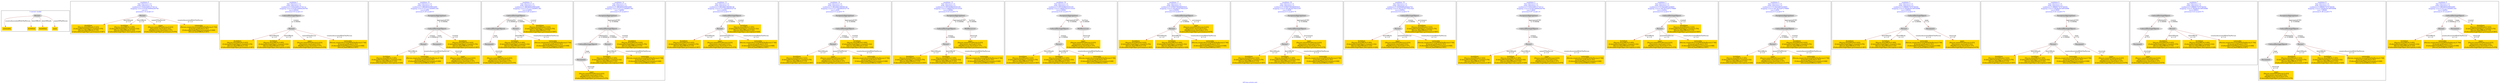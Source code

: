 digraph n0 {
fontcolor="blue"
remincross="true"
label="s03-ima-artists.xml"
subgraph cluster_0 {
label="1-correct model"
n2[style="filled",color="white",fillcolor="lightgray",label="Person1"];
n3[shape="plaintext",style="filled",fillcolor="gold",label="nationality"];
n4[shape="plaintext",style="filled",fillcolor="gold",label="birthDate"];
n5[shape="plaintext",style="filled",fillcolor="gold",label="deathDate"];
n6[shape="plaintext",style="filled",fillcolor="gold",label="name"];
}
subgraph cluster_1 {
label="candidate 0\nlink coherence:1.0\nnode coherence:1.0\nconfidence:0.5242220012734112\nmapping score:0.6330740004244704\ncost:4.0\n-precision:1.0-recall:1.0"
n8[style="filled",color="white",fillcolor="lightgray",label="Person1"];
n9[shape="plaintext",style="filled",fillcolor="gold",label="deathDate\n[Person,dateOfDeath,0.425]\n[CulturalHeritageObject,created,0.376]\n[Person,dateOfBirth,0.133]\n[CulturalHeritageObject,provenance,0.067]"];
n10[shape="plaintext",style="filled",fillcolor="gold",label="birthDate\n[Person,dateOfBirth,0.495]\n[CulturalHeritageObject,created,0.332]\n[Person,dateOfDeath,0.143]\n[CulturalHeritageObject,description,0.029]"];
n11[shape="plaintext",style="filled",fillcolor="gold",label="name\n[Person,nameOfThePerson,0.433]\n[Document,classLink,0.331]\n[WebResource,classLink,0.157]\n[CulturalHeritageObject,provenance,0.079]"];
n12[shape="plaintext",style="filled",fillcolor="gold",label="nationality\n[Person,countryAssociatedWithThePerson,0.744]\n[Concept,prefLabel,0.161]\n[CulturalHeritageObject,provenance,0.048]\n[Person,dateOfBirth,0.047]"];
}
subgraph cluster_2 {
label="candidate 1\nlink coherence:1.0\nnode coherence:1.0\nconfidence:0.5242220012734112\nmapping score:0.6330740004244704\ncost:4.99994\n-precision:0.8-recall:1.0"
n14[style="filled",color="white",fillcolor="lightgray",label="CulturalHeritageObject1"];
n15[style="filled",color="white",fillcolor="lightgray",label="Person1"];
n16[shape="plaintext",style="filled",fillcolor="gold",label="deathDate\n[Person,dateOfDeath,0.425]\n[CulturalHeritageObject,created,0.376]\n[Person,dateOfBirth,0.133]\n[CulturalHeritageObject,provenance,0.067]"];
n17[shape="plaintext",style="filled",fillcolor="gold",label="birthDate\n[Person,dateOfBirth,0.495]\n[CulturalHeritageObject,created,0.332]\n[Person,dateOfDeath,0.143]\n[CulturalHeritageObject,description,0.029]"];
n18[shape="plaintext",style="filled",fillcolor="gold",label="name\n[Person,nameOfThePerson,0.433]\n[Document,classLink,0.331]\n[WebResource,classLink,0.157]\n[CulturalHeritageObject,provenance,0.079]"];
n19[shape="plaintext",style="filled",fillcolor="gold",label="nationality\n[Person,countryAssociatedWithThePerson,0.744]\n[Concept,prefLabel,0.161]\n[CulturalHeritageObject,provenance,0.048]\n[Person,dateOfBirth,0.047]"];
}
subgraph cluster_3 {
label="candidate 10\nlink coherence:1.0\nnode coherence:1.0\nconfidence:0.4863820349854085\nmapping score:0.5371273449951361\ncost:6.9999\n-precision:0.29-recall:0.5"
n21[style="filled",color="white",fillcolor="lightgray",label="CulturalHeritageObject1"];
n22[style="filled",color="white",fillcolor="lightgray",label="Person1"];
n23[style="filled",color="white",fillcolor="lightgray",label="Document1"];
n24[style="filled",color="white",fillcolor="lightgray",label="EuropeanaAggregation1"];
n25[shape="plaintext",style="filled",fillcolor="gold",label="deathDate\n[Person,dateOfDeath,0.425]\n[CulturalHeritageObject,created,0.376]\n[Person,dateOfBirth,0.133]\n[CulturalHeritageObject,provenance,0.067]"];
n26[shape="plaintext",style="filled",fillcolor="gold",label="birthDate\n[Person,dateOfBirth,0.495]\n[CulturalHeritageObject,created,0.332]\n[Person,dateOfDeath,0.143]\n[CulturalHeritageObject,description,0.029]"];
n27[shape="plaintext",style="filled",fillcolor="gold",label="nationality\n[Person,countryAssociatedWithThePerson,0.744]\n[Concept,prefLabel,0.161]\n[CulturalHeritageObject,provenance,0.048]\n[Person,dateOfBirth,0.047]"];
n28[shape="plaintext",style="filled",fillcolor="gold",label="name\n[Person,nameOfThePerson,0.433]\n[Document,classLink,0.331]\n[WebResource,classLink,0.157]\n[CulturalHeritageObject,provenance,0.079]"];
}
subgraph cluster_4 {
label="candidate 11\nlink coherence:1.0\nnode coherence:1.0\nconfidence:0.4863820349854085\nmapping score:0.5371273449951361\ncost:6.99993\n-precision:0.29-recall:0.5"
n30[style="filled",color="white",fillcolor="lightgray",label="CulturalHeritageObject1"];
n31[style="filled",color="white",fillcolor="lightgray",label="CulturalHeritageObject2"];
n32[style="filled",color="white",fillcolor="lightgray",label="Person1"];
n33[style="filled",color="white",fillcolor="lightgray",label="Document2"];
n34[shape="plaintext",style="filled",fillcolor="gold",label="deathDate\n[Person,dateOfDeath,0.425]\n[CulturalHeritageObject,created,0.376]\n[Person,dateOfBirth,0.133]\n[CulturalHeritageObject,provenance,0.067]"];
n35[shape="plaintext",style="filled",fillcolor="gold",label="birthDate\n[Person,dateOfBirth,0.495]\n[CulturalHeritageObject,created,0.332]\n[Person,dateOfDeath,0.143]\n[CulturalHeritageObject,description,0.029]"];
n36[shape="plaintext",style="filled",fillcolor="gold",label="nationality\n[Person,countryAssociatedWithThePerson,0.744]\n[Concept,prefLabel,0.161]\n[CulturalHeritageObject,provenance,0.048]\n[Person,dateOfBirth,0.047]"];
n37[shape="plaintext",style="filled",fillcolor="gold",label="name\n[Person,nameOfThePerson,0.433]\n[Document,classLink,0.331]\n[WebResource,classLink,0.157]\n[CulturalHeritageObject,provenance,0.079]"];
}
subgraph cluster_5 {
label="candidate 12\nlink coherence:1.0\nnode coherence:1.0\nconfidence:0.4863820349854085\nmapping score:0.5371273449951361\ncost:7.99989\n-precision:0.25-recall:0.5"
n39[style="filled",color="white",fillcolor="lightgray",label="CulturalHeritageObject1"];
n40[style="filled",color="white",fillcolor="lightgray",label="CulturalHeritageObject2"];
n41[style="filled",color="white",fillcolor="lightgray",label="Person1"];
n42[style="filled",color="white",fillcolor="lightgray",label="Document2"];
n43[style="filled",color="white",fillcolor="lightgray",label="EuropeanaAggregation1"];
n44[shape="plaintext",style="filled",fillcolor="gold",label="deathDate\n[Person,dateOfDeath,0.425]\n[CulturalHeritageObject,created,0.376]\n[Person,dateOfBirth,0.133]\n[CulturalHeritageObject,provenance,0.067]"];
n45[shape="plaintext",style="filled",fillcolor="gold",label="birthDate\n[Person,dateOfBirth,0.495]\n[CulturalHeritageObject,created,0.332]\n[Person,dateOfDeath,0.143]\n[CulturalHeritageObject,description,0.029]"];
n46[shape="plaintext",style="filled",fillcolor="gold",label="nationality\n[Person,countryAssociatedWithThePerson,0.744]\n[Concept,prefLabel,0.161]\n[CulturalHeritageObject,provenance,0.048]\n[Person,dateOfBirth,0.047]"];
n47[shape="plaintext",style="filled",fillcolor="gold",label="name\n[Person,nameOfThePerson,0.433]\n[Document,classLink,0.331]\n[WebResource,classLink,0.157]\n[CulturalHeritageObject,provenance,0.079]"];
}
subgraph cluster_6 {
label="candidate 13\nlink coherence:1.0\nnode coherence:1.0\nconfidence:0.4833562186098146\nmapping score:0.5777854062032716\ncost:4.99994\n-precision:0.6-recall:0.75"
n49[style="filled",color="white",fillcolor="lightgray",label="CulturalHeritageObject1"];
n50[style="filled",color="white",fillcolor="lightgray",label="Person1"];
n51[shape="plaintext",style="filled",fillcolor="gold",label="deathDate\n[Person,dateOfDeath,0.425]\n[CulturalHeritageObject,created,0.376]\n[Person,dateOfBirth,0.133]\n[CulturalHeritageObject,provenance,0.067]"];
n52[shape="plaintext",style="filled",fillcolor="gold",label="birthDate\n[Person,dateOfBirth,0.495]\n[CulturalHeritageObject,created,0.332]\n[Person,dateOfDeath,0.143]\n[CulturalHeritageObject,description,0.029]"];
n53[shape="plaintext",style="filled",fillcolor="gold",label="name\n[Person,nameOfThePerson,0.433]\n[Document,classLink,0.331]\n[WebResource,classLink,0.157]\n[CulturalHeritageObject,provenance,0.079]"];
n54[shape="plaintext",style="filled",fillcolor="gold",label="nationality\n[Person,countryAssociatedWithThePerson,0.744]\n[Concept,prefLabel,0.161]\n[CulturalHeritageObject,provenance,0.048]\n[Person,dateOfBirth,0.047]"];
}
subgraph cluster_7 {
label="candidate 14\nlink coherence:1.0\nnode coherence:1.0\nconfidence:0.4833562186098146\nmapping score:0.5777854062032716\ncost:5.9999\n-precision:0.5-recall:0.75"
n56[style="filled",color="white",fillcolor="lightgray",label="CulturalHeritageObject1"];
n57[style="filled",color="white",fillcolor="lightgray",label="Person1"];
n58[style="filled",color="white",fillcolor="lightgray",label="EuropeanaAggregation1"];
n59[shape="plaintext",style="filled",fillcolor="gold",label="deathDate\n[Person,dateOfDeath,0.425]\n[CulturalHeritageObject,created,0.376]\n[Person,dateOfBirth,0.133]\n[CulturalHeritageObject,provenance,0.067]"];
n60[shape="plaintext",style="filled",fillcolor="gold",label="birthDate\n[Person,dateOfBirth,0.495]\n[CulturalHeritageObject,created,0.332]\n[Person,dateOfDeath,0.143]\n[CulturalHeritageObject,description,0.029]"];
n61[shape="plaintext",style="filled",fillcolor="gold",label="name\n[Person,nameOfThePerson,0.433]\n[Document,classLink,0.331]\n[WebResource,classLink,0.157]\n[CulturalHeritageObject,provenance,0.079]"];
n62[shape="plaintext",style="filled",fillcolor="gold",label="nationality\n[Person,countryAssociatedWithThePerson,0.744]\n[Concept,prefLabel,0.161]\n[CulturalHeritageObject,provenance,0.048]\n[Person,dateOfBirth,0.047]"];
}
subgraph cluster_8 {
label="candidate 15\nlink coherence:1.0\nnode coherence:1.0\nconfidence:0.4553428630393105\nmapping score:0.5684476210131035\ncost:6.99986\n-precision:0.43-recall:0.75"
n64[style="filled",color="white",fillcolor="lightgray",label="CulturalHeritageObject1"];
n65[style="filled",color="white",fillcolor="lightgray",label="Person1"];
n66[style="filled",color="white",fillcolor="lightgray",label="EuropeanaAggregation1"];
n67[style="filled",color="white",fillcolor="lightgray",label="WebResource1"];
n68[shape="plaintext",style="filled",fillcolor="gold",label="name\n[Person,nameOfThePerson,0.433]\n[Document,classLink,0.331]\n[WebResource,classLink,0.157]\n[CulturalHeritageObject,provenance,0.079]"];
n69[shape="plaintext",style="filled",fillcolor="gold",label="deathDate\n[Person,dateOfDeath,0.425]\n[CulturalHeritageObject,created,0.376]\n[Person,dateOfBirth,0.133]\n[CulturalHeritageObject,provenance,0.067]"];
n70[shape="plaintext",style="filled",fillcolor="gold",label="birthDate\n[Person,dateOfBirth,0.495]\n[CulturalHeritageObject,created,0.332]\n[Person,dateOfDeath,0.143]\n[CulturalHeritageObject,description,0.029]"];
n71[shape="plaintext",style="filled",fillcolor="gold",label="nationality\n[Person,countryAssociatedWithThePerson,0.744]\n[Concept,prefLabel,0.161]\n[CulturalHeritageObject,provenance,0.048]\n[Person,dateOfBirth,0.047]"];
}
subgraph cluster_9 {
label="candidate 16\nlink coherence:1.0\nnode coherence:1.0\nconfidence:0.4553428630393105\nmapping score:0.5684476210131035\ncost:6.99989\n-precision:0.43-recall:0.75"
n73[style="filled",color="white",fillcolor="lightgray",label="CulturalHeritageObject1"];
n74[style="filled",color="white",fillcolor="lightgray",label="Person1"];
n75[style="filled",color="white",fillcolor="lightgray",label="EuropeanaAggregation1"];
n76[style="filled",color="white",fillcolor="lightgray",label="WebResource2"];
n77[shape="plaintext",style="filled",fillcolor="gold",label="deathDate\n[Person,dateOfDeath,0.425]\n[CulturalHeritageObject,created,0.376]\n[Person,dateOfBirth,0.133]\n[CulturalHeritageObject,provenance,0.067]"];
n78[shape="plaintext",style="filled",fillcolor="gold",label="birthDate\n[Person,dateOfBirth,0.495]\n[CulturalHeritageObject,created,0.332]\n[Person,dateOfDeath,0.143]\n[CulturalHeritageObject,description,0.029]"];
n79[shape="plaintext",style="filled",fillcolor="gold",label="name\n[Person,nameOfThePerson,0.433]\n[Document,classLink,0.331]\n[WebResource,classLink,0.157]\n[CulturalHeritageObject,provenance,0.079]"];
n80[shape="plaintext",style="filled",fillcolor="gold",label="nationality\n[Person,countryAssociatedWithThePerson,0.744]\n[Concept,prefLabel,0.161]\n[CulturalHeritageObject,provenance,0.048]\n[Person,dateOfBirth,0.047]"];
}
subgraph cluster_10 {
label="candidate 17\nlink coherence:1.0\nnode coherence:1.0\nconfidence:0.43582728280995925\nmapping score:0.5619424276033197\ncost:4.99994\n-precision:0.6-recall:0.75"
n82[style="filled",color="white",fillcolor="lightgray",label="CulturalHeritageObject1"];
n83[style="filled",color="white",fillcolor="lightgray",label="Person1"];
n84[shape="plaintext",style="filled",fillcolor="gold",label="deathDate\n[Person,dateOfDeath,0.425]\n[CulturalHeritageObject,created,0.376]\n[Person,dateOfBirth,0.133]\n[CulturalHeritageObject,provenance,0.067]"];
n85[shape="plaintext",style="filled",fillcolor="gold",label="birthDate\n[Person,dateOfBirth,0.495]\n[CulturalHeritageObject,created,0.332]\n[Person,dateOfDeath,0.143]\n[CulturalHeritageObject,description,0.029]"];
n86[shape="plaintext",style="filled",fillcolor="gold",label="name\n[Person,nameOfThePerson,0.433]\n[Document,classLink,0.331]\n[WebResource,classLink,0.157]\n[CulturalHeritageObject,provenance,0.079]"];
n87[shape="plaintext",style="filled",fillcolor="gold",label="nationality\n[Person,countryAssociatedWithThePerson,0.744]\n[Concept,prefLabel,0.161]\n[CulturalHeritageObject,provenance,0.048]\n[Person,dateOfBirth,0.047]"];
}
subgraph cluster_11 {
label="candidate 18\nlink coherence:1.0\nnode coherence:1.0\nconfidence:0.43582728280995925\nmapping score:0.5619424276033197\ncost:5.9999\n-precision:0.5-recall:0.75"
n89[style="filled",color="white",fillcolor="lightgray",label="CulturalHeritageObject1"];
n90[style="filled",color="white",fillcolor="lightgray",label="Person1"];
n91[style="filled",color="white",fillcolor="lightgray",label="EuropeanaAggregation1"];
n92[shape="plaintext",style="filled",fillcolor="gold",label="deathDate\n[Person,dateOfDeath,0.425]\n[CulturalHeritageObject,created,0.376]\n[Person,dateOfBirth,0.133]\n[CulturalHeritageObject,provenance,0.067]"];
n93[shape="plaintext",style="filled",fillcolor="gold",label="birthDate\n[Person,dateOfBirth,0.495]\n[CulturalHeritageObject,created,0.332]\n[Person,dateOfDeath,0.143]\n[CulturalHeritageObject,description,0.029]"];
n94[shape="plaintext",style="filled",fillcolor="gold",label="name\n[Person,nameOfThePerson,0.433]\n[Document,classLink,0.331]\n[WebResource,classLink,0.157]\n[CulturalHeritageObject,provenance,0.079]"];
n95[shape="plaintext",style="filled",fillcolor="gold",label="nationality\n[Person,countryAssociatedWithThePerson,0.744]\n[Concept,prefLabel,0.161]\n[CulturalHeritageObject,provenance,0.048]\n[Person,dateOfBirth,0.047]"];
}
subgraph cluster_12 {
label="candidate 19\nlink coherence:1.0\nnode coherence:1.0\nconfidence:0.43458285265642743\nmapping score:0.5615276175521425\ncost:4.99994\n-precision:0.6-recall:0.75"
n97[style="filled",color="white",fillcolor="lightgray",label="CulturalHeritageObject1"];
n98[style="filled",color="white",fillcolor="lightgray",label="Person1"];
n99[shape="plaintext",style="filled",fillcolor="gold",label="birthDate\n[Person,dateOfBirth,0.495]\n[CulturalHeritageObject,created,0.332]\n[Person,dateOfDeath,0.143]\n[CulturalHeritageObject,description,0.029]"];
n100[shape="plaintext",style="filled",fillcolor="gold",label="deathDate\n[Person,dateOfDeath,0.425]\n[CulturalHeritageObject,created,0.376]\n[Person,dateOfBirth,0.133]\n[CulturalHeritageObject,provenance,0.067]"];
n101[shape="plaintext",style="filled",fillcolor="gold",label="name\n[Person,nameOfThePerson,0.433]\n[Document,classLink,0.331]\n[WebResource,classLink,0.157]\n[CulturalHeritageObject,provenance,0.079]"];
n102[shape="plaintext",style="filled",fillcolor="gold",label="nationality\n[Person,countryAssociatedWithThePerson,0.744]\n[Concept,prefLabel,0.161]\n[CulturalHeritageObject,provenance,0.048]\n[Person,dateOfBirth,0.047]"];
}
subgraph cluster_13 {
label="candidate 2\nlink coherence:1.0\nnode coherence:1.0\nconfidence:0.5242220012734112\nmapping score:0.6330740004244704\ncost:5.9999\n-precision:0.67-recall:1.0"
n104[style="filled",color="white",fillcolor="lightgray",label="CulturalHeritageObject1"];
n105[style="filled",color="white",fillcolor="lightgray",label="Person1"];
n106[style="filled",color="white",fillcolor="lightgray",label="EuropeanaAggregation1"];
n107[shape="plaintext",style="filled",fillcolor="gold",label="deathDate\n[Person,dateOfDeath,0.425]\n[CulturalHeritageObject,created,0.376]\n[Person,dateOfBirth,0.133]\n[CulturalHeritageObject,provenance,0.067]"];
n108[shape="plaintext",style="filled",fillcolor="gold",label="birthDate\n[Person,dateOfBirth,0.495]\n[CulturalHeritageObject,created,0.332]\n[Person,dateOfDeath,0.143]\n[CulturalHeritageObject,description,0.029]"];
n109[shape="plaintext",style="filled",fillcolor="gold",label="name\n[Person,nameOfThePerson,0.433]\n[Document,classLink,0.331]\n[WebResource,classLink,0.157]\n[CulturalHeritageObject,provenance,0.079]"];
n110[shape="plaintext",style="filled",fillcolor="gold",label="nationality\n[Person,countryAssociatedWithThePerson,0.744]\n[Concept,prefLabel,0.161]\n[CulturalHeritageObject,provenance,0.048]\n[Person,dateOfBirth,0.047]"];
}
subgraph cluster_14 {
label="candidate 3\nlink coherence:1.0\nnode coherence:1.0\nconfidence:0.5119222891839905\nmapping score:0.5873074297279969\ncost:4.99994\n-precision:0.6-recall:0.75"
n112[style="filled",color="white",fillcolor="lightgray",label="CulturalHeritageObject1"];
n113[style="filled",color="white",fillcolor="lightgray",label="Person1"];
n114[shape="plaintext",style="filled",fillcolor="gold",label="deathDate\n[Person,dateOfDeath,0.425]\n[CulturalHeritageObject,created,0.376]\n[Person,dateOfBirth,0.133]\n[CulturalHeritageObject,provenance,0.067]"];
n115[shape="plaintext",style="filled",fillcolor="gold",label="birthDate\n[Person,dateOfBirth,0.495]\n[CulturalHeritageObject,created,0.332]\n[Person,dateOfDeath,0.143]\n[CulturalHeritageObject,description,0.029]"];
n116[shape="plaintext",style="filled",fillcolor="gold",label="name\n[Person,nameOfThePerson,0.433]\n[Document,classLink,0.331]\n[WebResource,classLink,0.157]\n[CulturalHeritageObject,provenance,0.079]"];
n117[shape="plaintext",style="filled",fillcolor="gold",label="nationality\n[Person,countryAssociatedWithThePerson,0.744]\n[Concept,prefLabel,0.161]\n[CulturalHeritageObject,provenance,0.048]\n[Person,dateOfBirth,0.047]"];
}
subgraph cluster_15 {
label="candidate 4\nlink coherence:1.0\nnode coherence:1.0\nconfidence:0.5119222891839905\nmapping score:0.5873074297279969\ncost:5.9999\n-precision:0.5-recall:0.75"
n119[style="filled",color="white",fillcolor="lightgray",label="CulturalHeritageObject1"];
n120[style="filled",color="white",fillcolor="lightgray",label="Person1"];
n121[style="filled",color="white",fillcolor="lightgray",label="EuropeanaAggregation1"];
n122[shape="plaintext",style="filled",fillcolor="gold",label="deathDate\n[Person,dateOfDeath,0.425]\n[CulturalHeritageObject,created,0.376]\n[Person,dateOfBirth,0.133]\n[CulturalHeritageObject,provenance,0.067]"];
n123[shape="plaintext",style="filled",fillcolor="gold",label="birthDate\n[Person,dateOfBirth,0.495]\n[CulturalHeritageObject,created,0.332]\n[Person,dateOfDeath,0.143]\n[CulturalHeritageObject,description,0.029]"];
n124[shape="plaintext",style="filled",fillcolor="gold",label="name\n[Person,nameOfThePerson,0.433]\n[Document,classLink,0.331]\n[WebResource,classLink,0.157]\n[CulturalHeritageObject,provenance,0.079]"];
n125[shape="plaintext",style="filled",fillcolor="gold",label="nationality\n[Person,countryAssociatedWithThePerson,0.744]\n[Concept,prefLabel,0.161]\n[CulturalHeritageObject,provenance,0.048]\n[Person,dateOfBirth,0.047]"];
}
subgraph cluster_16 {
label="candidate 5\nlink coherence:1.0\nnode coherence:1.0\nconfidence:0.4986817470748292\nmapping score:0.5828939156916098\ncost:5.99994\n-precision:0.5-recall:0.75"
n127[style="filled",color="white",fillcolor="lightgray",label="CulturalHeritageObject1"];
n128[style="filled",color="white",fillcolor="lightgray",label="Person1"];
n129[style="filled",color="white",fillcolor="lightgray",label="Document1"];
n130[shape="plaintext",style="filled",fillcolor="gold",label="deathDate\n[Person,dateOfDeath,0.425]\n[CulturalHeritageObject,created,0.376]\n[Person,dateOfBirth,0.133]\n[CulturalHeritageObject,provenance,0.067]"];
n131[shape="plaintext",style="filled",fillcolor="gold",label="birthDate\n[Person,dateOfBirth,0.495]\n[CulturalHeritageObject,created,0.332]\n[Person,dateOfDeath,0.143]\n[CulturalHeritageObject,description,0.029]"];
n132[shape="plaintext",style="filled",fillcolor="gold",label="nationality\n[Person,countryAssociatedWithThePerson,0.744]\n[Concept,prefLabel,0.161]\n[CulturalHeritageObject,provenance,0.048]\n[Person,dateOfBirth,0.047]"];
n133[shape="plaintext",style="filled",fillcolor="gold",label="name\n[Person,nameOfThePerson,0.433]\n[Document,classLink,0.331]\n[WebResource,classLink,0.157]\n[CulturalHeritageObject,provenance,0.079]"];
}
subgraph cluster_17 {
label="candidate 6\nlink coherence:1.0\nnode coherence:1.0\nconfidence:0.4986817470748292\nmapping score:0.5828939156916098\ncost:6.9999\n-precision:0.43-recall:0.75"
n135[style="filled",color="white",fillcolor="lightgray",label="CulturalHeritageObject1"];
n136[style="filled",color="white",fillcolor="lightgray",label="Person1"];
n137[style="filled",color="white",fillcolor="lightgray",label="Document1"];
n138[style="filled",color="white",fillcolor="lightgray",label="EuropeanaAggregation1"];
n139[shape="plaintext",style="filled",fillcolor="gold",label="deathDate\n[Person,dateOfDeath,0.425]\n[CulturalHeritageObject,created,0.376]\n[Person,dateOfBirth,0.133]\n[CulturalHeritageObject,provenance,0.067]"];
n140[shape="plaintext",style="filled",fillcolor="gold",label="birthDate\n[Person,dateOfBirth,0.495]\n[CulturalHeritageObject,created,0.332]\n[Person,dateOfDeath,0.143]\n[CulturalHeritageObject,description,0.029]"];
n141[shape="plaintext",style="filled",fillcolor="gold",label="nationality\n[Person,countryAssociatedWithThePerson,0.744]\n[Concept,prefLabel,0.161]\n[CulturalHeritageObject,provenance,0.048]\n[Person,dateOfBirth,0.047]"];
n142[shape="plaintext",style="filled",fillcolor="gold",label="name\n[Person,nameOfThePerson,0.433]\n[Document,classLink,0.331]\n[WebResource,classLink,0.157]\n[CulturalHeritageObject,provenance,0.079]"];
}
subgraph cluster_18 {
label="candidate 7\nlink coherence:1.0\nnode coherence:1.0\nconfidence:0.4986817470748292\nmapping score:0.5828939156916098\ncost:6.99993\n-precision:0.43-recall:0.75"
n144[style="filled",color="white",fillcolor="lightgray",label="CulturalHeritageObject1"];
n145[style="filled",color="white",fillcolor="lightgray",label="CulturalHeritageObject2"];
n146[style="filled",color="white",fillcolor="lightgray",label="Person1"];
n147[style="filled",color="white",fillcolor="lightgray",label="Document2"];
n148[shape="plaintext",style="filled",fillcolor="gold",label="deathDate\n[Person,dateOfDeath,0.425]\n[CulturalHeritageObject,created,0.376]\n[Person,dateOfBirth,0.133]\n[CulturalHeritageObject,provenance,0.067]"];
n149[shape="plaintext",style="filled",fillcolor="gold",label="birthDate\n[Person,dateOfBirth,0.495]\n[CulturalHeritageObject,created,0.332]\n[Person,dateOfDeath,0.143]\n[CulturalHeritageObject,description,0.029]"];
n150[shape="plaintext",style="filled",fillcolor="gold",label="nationality\n[Person,countryAssociatedWithThePerson,0.744]\n[Concept,prefLabel,0.161]\n[CulturalHeritageObject,provenance,0.048]\n[Person,dateOfBirth,0.047]"];
n151[shape="plaintext",style="filled",fillcolor="gold",label="name\n[Person,nameOfThePerson,0.433]\n[Document,classLink,0.331]\n[WebResource,classLink,0.157]\n[CulturalHeritageObject,provenance,0.079]"];
}
subgraph cluster_19 {
label="candidate 8\nlink coherence:1.0\nnode coherence:1.0\nconfidence:0.4986817470748292\nmapping score:0.5828939156916098\ncost:7.99989\n-precision:0.38-recall:0.75"
n153[style="filled",color="white",fillcolor="lightgray",label="CulturalHeritageObject1"];
n154[style="filled",color="white",fillcolor="lightgray",label="CulturalHeritageObject2"];
n155[style="filled",color="white",fillcolor="lightgray",label="Person1"];
n156[style="filled",color="white",fillcolor="lightgray",label="Document2"];
n157[style="filled",color="white",fillcolor="lightgray",label="EuropeanaAggregation1"];
n158[shape="plaintext",style="filled",fillcolor="gold",label="deathDate\n[Person,dateOfDeath,0.425]\n[CulturalHeritageObject,created,0.376]\n[Person,dateOfBirth,0.133]\n[CulturalHeritageObject,provenance,0.067]"];
n159[shape="plaintext",style="filled",fillcolor="gold",label="birthDate\n[Person,dateOfBirth,0.495]\n[CulturalHeritageObject,created,0.332]\n[Person,dateOfDeath,0.143]\n[CulturalHeritageObject,description,0.029]"];
n160[shape="plaintext",style="filled",fillcolor="gold",label="nationality\n[Person,countryAssociatedWithThePerson,0.744]\n[Concept,prefLabel,0.161]\n[CulturalHeritageObject,provenance,0.048]\n[Person,dateOfBirth,0.047]"];
n161[shape="plaintext",style="filled",fillcolor="gold",label="name\n[Person,nameOfThePerson,0.433]\n[Document,classLink,0.331]\n[WebResource,classLink,0.157]\n[CulturalHeritageObject,provenance,0.079]"];
}
subgraph cluster_20 {
label="candidate 9\nlink coherence:1.0\nnode coherence:1.0\nconfidence:0.4863820349854085\nmapping score:0.5371273449951361\ncost:5.99994\n-precision:0.33-recall:0.5"
n163[style="filled",color="white",fillcolor="lightgray",label="CulturalHeritageObject1"];
n164[style="filled",color="white",fillcolor="lightgray",label="Person1"];
n165[style="filled",color="white",fillcolor="lightgray",label="Document1"];
n166[shape="plaintext",style="filled",fillcolor="gold",label="deathDate\n[Person,dateOfDeath,0.425]\n[CulturalHeritageObject,created,0.376]\n[Person,dateOfBirth,0.133]\n[CulturalHeritageObject,provenance,0.067]"];
n167[shape="plaintext",style="filled",fillcolor="gold",label="birthDate\n[Person,dateOfBirth,0.495]\n[CulturalHeritageObject,created,0.332]\n[Person,dateOfDeath,0.143]\n[CulturalHeritageObject,description,0.029]"];
n168[shape="plaintext",style="filled",fillcolor="gold",label="nationality\n[Person,countryAssociatedWithThePerson,0.744]\n[Concept,prefLabel,0.161]\n[CulturalHeritageObject,provenance,0.048]\n[Person,dateOfBirth,0.047]"];
n169[shape="plaintext",style="filled",fillcolor="gold",label="name\n[Person,nameOfThePerson,0.433]\n[Document,classLink,0.331]\n[WebResource,classLink,0.157]\n[CulturalHeritageObject,provenance,0.079]"];
}
n2 -> n3[color="brown",fontcolor="black",label="countryAssociatedWithThePerson"]
n2 -> n4[color="brown",fontcolor="black",label="dateOfBirth"]
n2 -> n5[color="brown",fontcolor="black",label="dateOfDeath"]
n2 -> n6[color="brown",fontcolor="black",label="nameOfThePerson"]
n8 -> n9[color="brown",fontcolor="black",label="dateOfDeath\nw=1.0"]
n8 -> n10[color="brown",fontcolor="black",label="dateOfBirth\nw=1.0"]
n8 -> n11[color="brown",fontcolor="black",label="nameOfThePerson\nw=1.0"]
n8 -> n12[color="brown",fontcolor="black",label="countryAssociatedWithThePerson\nw=1.0"]
n14 -> n15[color="brown",fontcolor="black",label="creator\nw=0.99994"]
n15 -> n16[color="brown",fontcolor="black",label="dateOfDeath\nw=1.0"]
n15 -> n17[color="brown",fontcolor="black",label="dateOfBirth\nw=1.0"]
n15 -> n18[color="brown",fontcolor="black",label="nameOfThePerson\nw=1.0"]
n15 -> n19[color="brown",fontcolor="black",label="countryAssociatedWithThePerson\nw=1.0"]
n21 -> n22[color="brown",fontcolor="black",label="creator\nw=0.99994"]
n21 -> n23[color="brown",fontcolor="black",label="page\nw=1.0"]
n24 -> n21[color="brown",fontcolor="black",label="aggregatedCHO\nw=0.99996"]
n21 -> n25[color="brown",fontcolor="black",label="created\nw=1.0"]
n22 -> n26[color="brown",fontcolor="black",label="dateOfBirth\nw=1.0"]
n22 -> n27[color="brown",fontcolor="black",label="countryAssociatedWithThePerson\nw=1.0"]
n23 -> n28[color="brown",fontcolor="black",label="classLink\nw=1.0"]
n30 -> n31[color="brown",fontcolor="black",label="isRelatedTo\nw=0.99999"]
n30 -> n32[color="brown",fontcolor="black",label="creator\nw=0.99994"]
n31 -> n33[color="brown",fontcolor="black",label="page\nw=1.0"]
n30 -> n34[color="brown",fontcolor="black",label="created\nw=1.0"]
n32 -> n35[color="brown",fontcolor="black",label="dateOfBirth\nw=1.0"]
n32 -> n36[color="brown",fontcolor="black",label="countryAssociatedWithThePerson\nw=1.0"]
n33 -> n37[color="brown",fontcolor="black",label="classLink\nw=1.0"]
n39 -> n40[color="brown",fontcolor="black",label="isRelatedTo\nw=0.99999"]
n39 -> n41[color="brown",fontcolor="black",label="creator\nw=0.99994"]
n40 -> n42[color="brown",fontcolor="black",label="page\nw=1.0"]
n43 -> n39[color="brown",fontcolor="black",label="aggregatedCHO\nw=0.99996"]
n39 -> n44[color="brown",fontcolor="black",label="created\nw=1.0"]
n41 -> n45[color="brown",fontcolor="black",label="dateOfBirth\nw=1.0"]
n41 -> n46[color="brown",fontcolor="black",label="countryAssociatedWithThePerson\nw=1.0"]
n42 -> n47[color="brown",fontcolor="black",label="classLink\nw=1.0"]
n49 -> n50[color="brown",fontcolor="black",label="creator\nw=0.99994"]
n50 -> n51[color="brown",fontcolor="black",label="dateOfDeath\nw=1.0"]
n49 -> n52[color="brown",fontcolor="black",label="created\nw=1.0"]
n50 -> n53[color="brown",fontcolor="black",label="nameOfThePerson\nw=1.0"]
n50 -> n54[color="brown",fontcolor="black",label="countryAssociatedWithThePerson\nw=1.0"]
n56 -> n57[color="brown",fontcolor="black",label="creator\nw=0.99994"]
n58 -> n56[color="brown",fontcolor="black",label="aggregatedCHO\nw=0.99996"]
n57 -> n59[color="brown",fontcolor="black",label="dateOfDeath\nw=1.0"]
n56 -> n60[color="brown",fontcolor="black",label="created\nw=1.0"]
n57 -> n61[color="brown",fontcolor="black",label="nameOfThePerson\nw=1.0"]
n57 -> n62[color="brown",fontcolor="black",label="countryAssociatedWithThePerson\nw=1.0"]
n64 -> n65[color="brown",fontcolor="black",label="creator\nw=0.99994"]
n66 -> n64[color="brown",fontcolor="black",label="aggregatedCHO\nw=0.99996"]
n66 -> n67[color="brown",fontcolor="black",label="hasView\nw=0.99996"]
n67 -> n68[color="brown",fontcolor="black",label="classLink\nw=1.0"]
n65 -> n69[color="brown",fontcolor="black",label="dateOfDeath\nw=1.0"]
n65 -> n70[color="brown",fontcolor="black",label="dateOfBirth\nw=1.0"]
n65 -> n71[color="brown",fontcolor="black",label="countryAssociatedWithThePerson\nw=1.0"]
n73 -> n74[color="brown",fontcolor="black",label="creator\nw=0.99994"]
n75 -> n73[color="brown",fontcolor="black",label="aggregatedCHO\nw=0.99996"]
n75 -> n76[color="brown",fontcolor="black",label="hasView\nw=0.99999"]
n74 -> n77[color="brown",fontcolor="black",label="dateOfDeath\nw=1.0"]
n74 -> n78[color="brown",fontcolor="black",label="dateOfBirth\nw=1.0"]
n76 -> n79[color="brown",fontcolor="black",label="classLink\nw=1.0"]
n74 -> n80[color="brown",fontcolor="black",label="countryAssociatedWithThePerson\nw=1.0"]
n82 -> n83[color="brown",fontcolor="black",label="creator\nw=0.99994"]
n83 -> n84[color="brown",fontcolor="black",label="dateOfDeath\nw=1.0"]
n83 -> n85[color="brown",fontcolor="black",label="dateOfBirth\nw=1.0"]
n82 -> n86[color="brown",fontcolor="black",label="provenance\nw=1.0"]
n83 -> n87[color="brown",fontcolor="black",label="countryAssociatedWithThePerson\nw=1.0"]
n89 -> n90[color="brown",fontcolor="black",label="creator\nw=0.99994"]
n91 -> n89[color="brown",fontcolor="black",label="aggregatedCHO\nw=0.99996"]
n90 -> n92[color="brown",fontcolor="black",label="dateOfDeath\nw=1.0"]
n90 -> n93[color="brown",fontcolor="black",label="dateOfBirth\nw=1.0"]
n89 -> n94[color="brown",fontcolor="black",label="provenance\nw=1.0"]
n90 -> n95[color="brown",fontcolor="black",label="countryAssociatedWithThePerson\nw=1.0"]
n97 -> n98[color="brown",fontcolor="black",label="creator\nw=0.99994"]
n98 -> n99[color="brown",fontcolor="black",label="dateOfBirth\nw=1.0"]
n97 -> n100[color="brown",fontcolor="black",label="provenance\nw=1.0"]
n98 -> n101[color="brown",fontcolor="black",label="nameOfThePerson\nw=1.0"]
n98 -> n102[color="brown",fontcolor="black",label="countryAssociatedWithThePerson\nw=1.0"]
n104 -> n105[color="brown",fontcolor="black",label="creator\nw=0.99994"]
n106 -> n104[color="brown",fontcolor="black",label="aggregatedCHO\nw=0.99996"]
n105 -> n107[color="brown",fontcolor="black",label="dateOfDeath\nw=1.0"]
n105 -> n108[color="brown",fontcolor="black",label="dateOfBirth\nw=1.0"]
n105 -> n109[color="brown",fontcolor="black",label="nameOfThePerson\nw=1.0"]
n105 -> n110[color="brown",fontcolor="black",label="countryAssociatedWithThePerson\nw=1.0"]
n112 -> n113[color="brown",fontcolor="black",label="creator\nw=0.99994"]
n112 -> n114[color="brown",fontcolor="black",label="created\nw=1.0"]
n113 -> n115[color="brown",fontcolor="black",label="dateOfBirth\nw=1.0"]
n113 -> n116[color="brown",fontcolor="black",label="nameOfThePerson\nw=1.0"]
n113 -> n117[color="brown",fontcolor="black",label="countryAssociatedWithThePerson\nw=1.0"]
n119 -> n120[color="brown",fontcolor="black",label="creator\nw=0.99994"]
n121 -> n119[color="brown",fontcolor="black",label="aggregatedCHO\nw=0.99996"]
n119 -> n122[color="brown",fontcolor="black",label="created\nw=1.0"]
n120 -> n123[color="brown",fontcolor="black",label="dateOfBirth\nw=1.0"]
n120 -> n124[color="brown",fontcolor="black",label="nameOfThePerson\nw=1.0"]
n120 -> n125[color="brown",fontcolor="black",label="countryAssociatedWithThePerson\nw=1.0"]
n127 -> n128[color="brown",fontcolor="black",label="creator\nw=0.99994"]
n127 -> n129[color="brown",fontcolor="black",label="page\nw=1.0"]
n128 -> n130[color="brown",fontcolor="black",label="dateOfDeath\nw=1.0"]
n128 -> n131[color="brown",fontcolor="black",label="dateOfBirth\nw=1.0"]
n128 -> n132[color="brown",fontcolor="black",label="countryAssociatedWithThePerson\nw=1.0"]
n129 -> n133[color="brown",fontcolor="black",label="classLink\nw=1.0"]
n135 -> n136[color="brown",fontcolor="black",label="creator\nw=0.99994"]
n135 -> n137[color="brown",fontcolor="black",label="page\nw=1.0"]
n138 -> n135[color="brown",fontcolor="black",label="aggregatedCHO\nw=0.99996"]
n136 -> n139[color="brown",fontcolor="black",label="dateOfDeath\nw=1.0"]
n136 -> n140[color="brown",fontcolor="black",label="dateOfBirth\nw=1.0"]
n136 -> n141[color="brown",fontcolor="black",label="countryAssociatedWithThePerson\nw=1.0"]
n137 -> n142[color="brown",fontcolor="black",label="classLink\nw=1.0"]
n144 -> n145[color="brown",fontcolor="black",label="isRelatedTo\nw=0.99999"]
n144 -> n146[color="brown",fontcolor="black",label="creator\nw=0.99994"]
n145 -> n147[color="brown",fontcolor="black",label="page\nw=1.0"]
n146 -> n148[color="brown",fontcolor="black",label="dateOfDeath\nw=1.0"]
n146 -> n149[color="brown",fontcolor="black",label="dateOfBirth\nw=1.0"]
n146 -> n150[color="brown",fontcolor="black",label="countryAssociatedWithThePerson\nw=1.0"]
n147 -> n151[color="brown",fontcolor="black",label="classLink\nw=1.0"]
n153 -> n154[color="brown",fontcolor="black",label="isRelatedTo\nw=0.99999"]
n153 -> n155[color="brown",fontcolor="black",label="creator\nw=0.99994"]
n154 -> n156[color="brown",fontcolor="black",label="page\nw=1.0"]
n157 -> n153[color="brown",fontcolor="black",label="aggregatedCHO\nw=0.99996"]
n155 -> n158[color="brown",fontcolor="black",label="dateOfDeath\nw=1.0"]
n155 -> n159[color="brown",fontcolor="black",label="dateOfBirth\nw=1.0"]
n155 -> n160[color="brown",fontcolor="black",label="countryAssociatedWithThePerson\nw=1.0"]
n156 -> n161[color="brown",fontcolor="black",label="classLink\nw=1.0"]
n163 -> n164[color="brown",fontcolor="black",label="creator\nw=0.99994"]
n163 -> n165[color="brown",fontcolor="black",label="page\nw=1.0"]
n163 -> n166[color="brown",fontcolor="black",label="created\nw=1.0"]
n164 -> n167[color="brown",fontcolor="black",label="dateOfBirth\nw=1.0"]
n164 -> n168[color="brown",fontcolor="black",label="countryAssociatedWithThePerson\nw=1.0"]
n165 -> n169[color="brown",fontcolor="black",label="classLink\nw=1.0"]
}
